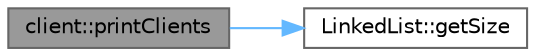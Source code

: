 digraph "client::printClients"
{
 // LATEX_PDF_SIZE
  bgcolor="transparent";
  edge [fontname=Helvetica,fontsize=10,labelfontname=Helvetica,labelfontsize=10];
  node [fontname=Helvetica,fontsize=10,shape=box,height=0.2,width=0.4];
  rankdir="LR";
  Node1 [id="Node000001",label="client::printClients",height=0.2,width=0.4,color="gray40", fillcolor="grey60", style="filled", fontcolor="black",tooltip="Prints information about all clients in the system."];
  Node1 -> Node2 [id="edge1_Node000001_Node000002",color="steelblue1",style="solid",tooltip=" "];
  Node2 [id="Node000002",label="LinkedList::getSize",height=0.2,width=0.4,color="grey40", fillcolor="white", style="filled",URL="$class_linked_list.html#ab56d59b74c8d24cd223a4a49a2b5cfb1",tooltip="Returns the current size of the linked list."];
}
